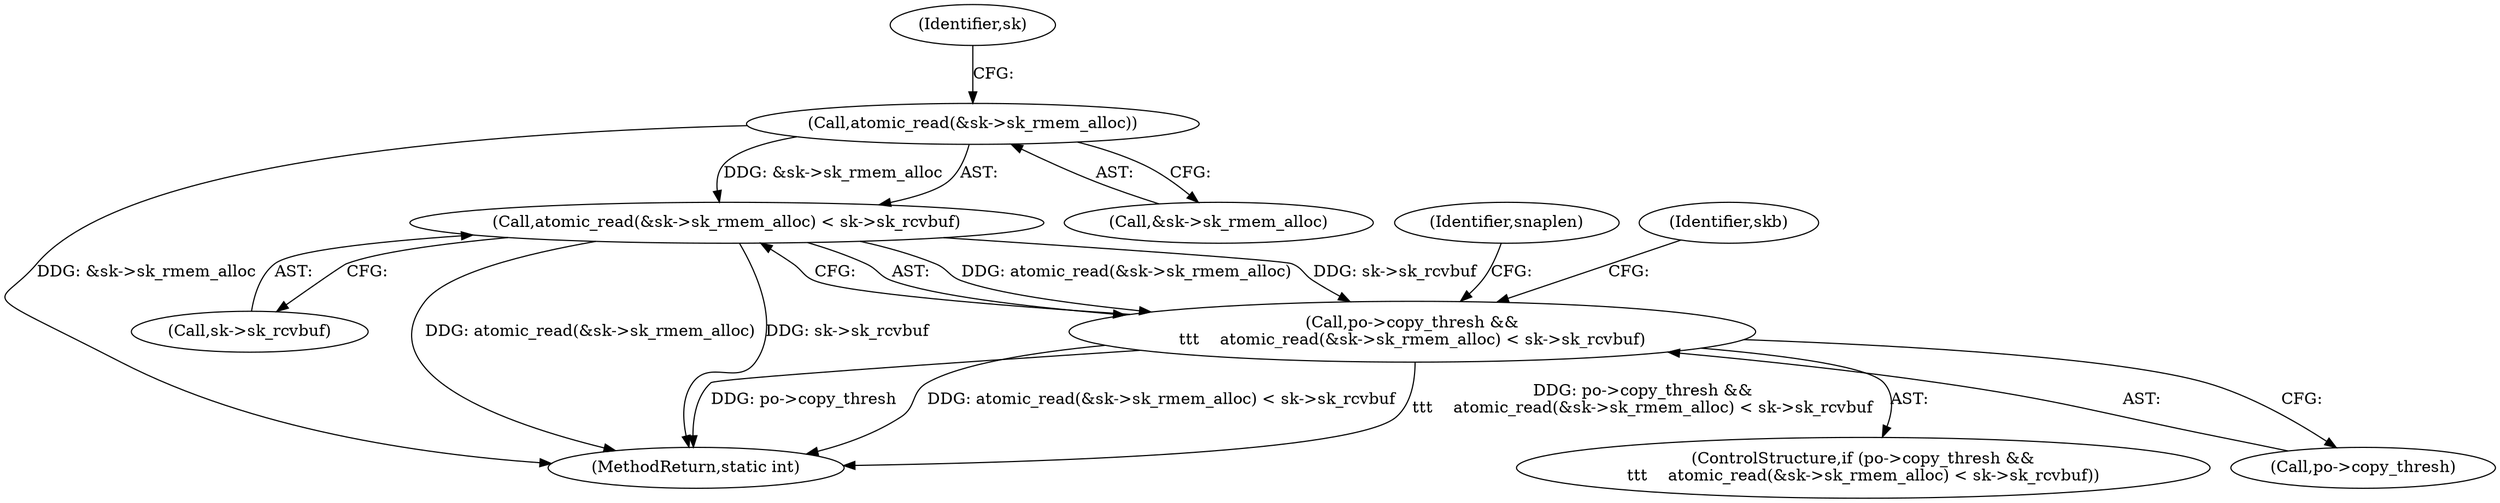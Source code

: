 digraph "0_linux_edbd58be15a957f6a760c4a514cd475217eb97fd@API" {
"1000357" [label="(Call,atomic_read(&sk->sk_rmem_alloc) < sk->sk_rcvbuf)"];
"1000358" [label="(Call,atomic_read(&sk->sk_rmem_alloc))"];
"1000353" [label="(Call,po->copy_thresh &&\n\t\t\t    atomic_read(&sk->sk_rmem_alloc) < sk->sk_rcvbuf)"];
"1000363" [label="(Call,sk->sk_rcvbuf)"];
"1000357" [label="(Call,atomic_read(&sk->sk_rmem_alloc) < sk->sk_rcvbuf)"];
"1000369" [label="(Identifier,skb)"];
"1000364" [label="(Identifier,sk)"];
"1000354" [label="(Call,po->copy_thresh)"];
"1000358" [label="(Call,atomic_read(&sk->sk_rmem_alloc))"];
"1001035" [label="(MethodReturn,static int)"];
"1000393" [label="(Identifier,snaplen)"];
"1000353" [label="(Call,po->copy_thresh &&\n\t\t\t    atomic_read(&sk->sk_rmem_alloc) < sk->sk_rcvbuf)"];
"1000359" [label="(Call,&sk->sk_rmem_alloc)"];
"1000352" [label="(ControlStructure,if (po->copy_thresh &&\n\t\t\t    atomic_read(&sk->sk_rmem_alloc) < sk->sk_rcvbuf))"];
"1000357" -> "1000353"  [label="AST: "];
"1000357" -> "1000363"  [label="CFG: "];
"1000358" -> "1000357"  [label="AST: "];
"1000363" -> "1000357"  [label="AST: "];
"1000353" -> "1000357"  [label="CFG: "];
"1000357" -> "1001035"  [label="DDG: atomic_read(&sk->sk_rmem_alloc)"];
"1000357" -> "1001035"  [label="DDG: sk->sk_rcvbuf"];
"1000357" -> "1000353"  [label="DDG: atomic_read(&sk->sk_rmem_alloc)"];
"1000357" -> "1000353"  [label="DDG: sk->sk_rcvbuf"];
"1000358" -> "1000357"  [label="DDG: &sk->sk_rmem_alloc"];
"1000358" -> "1000359"  [label="CFG: "];
"1000359" -> "1000358"  [label="AST: "];
"1000364" -> "1000358"  [label="CFG: "];
"1000358" -> "1001035"  [label="DDG: &sk->sk_rmem_alloc"];
"1000353" -> "1000352"  [label="AST: "];
"1000353" -> "1000354"  [label="CFG: "];
"1000354" -> "1000353"  [label="AST: "];
"1000369" -> "1000353"  [label="CFG: "];
"1000393" -> "1000353"  [label="CFG: "];
"1000353" -> "1001035"  [label="DDG: atomic_read(&sk->sk_rmem_alloc) < sk->sk_rcvbuf"];
"1000353" -> "1001035"  [label="DDG: po->copy_thresh &&\n\t\t\t    atomic_read(&sk->sk_rmem_alloc) < sk->sk_rcvbuf"];
"1000353" -> "1001035"  [label="DDG: po->copy_thresh"];
}
